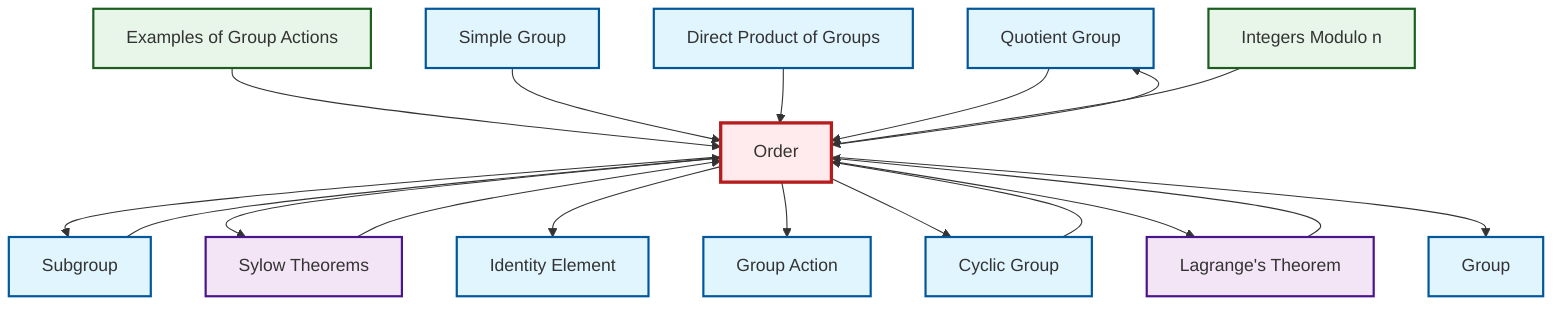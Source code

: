 graph TD
    classDef definition fill:#e1f5fe,stroke:#01579b,stroke-width:2px
    classDef theorem fill:#f3e5f5,stroke:#4a148c,stroke-width:2px
    classDef axiom fill:#fff3e0,stroke:#e65100,stroke-width:2px
    classDef example fill:#e8f5e9,stroke:#1b5e20,stroke-width:2px
    classDef current fill:#ffebee,stroke:#b71c1c,stroke-width:3px
    def-group-action["Group Action"]:::definition
    def-quotient-group["Quotient Group"]:::definition
    thm-sylow["Sylow Theorems"]:::theorem
    def-simple-group["Simple Group"]:::definition
    def-subgroup["Subgroup"]:::definition
    def-cyclic-group["Cyclic Group"]:::definition
    def-order["Order"]:::definition
    thm-lagrange["Lagrange's Theorem"]:::theorem
    def-identity-element["Identity Element"]:::definition
    ex-group-action-examples["Examples of Group Actions"]:::example
    def-group["Group"]:::definition
    ex-quotient-integers-mod-n["Integers Modulo n"]:::example
    def-direct-product["Direct Product of Groups"]:::definition
    ex-group-action-examples --> def-order
    def-simple-group --> def-order
    thm-lagrange --> def-order
    def-order --> def-quotient-group
    def-order --> def-subgroup
    def-order --> thm-sylow
    def-direct-product --> def-order
    def-cyclic-group --> def-order
    def-subgroup --> def-order
    def-order --> def-identity-element
    def-quotient-group --> def-order
    def-order --> def-group-action
    thm-sylow --> def-order
    def-order --> def-cyclic-group
    ex-quotient-integers-mod-n --> def-order
    def-order --> thm-lagrange
    def-order --> def-group
    class def-order current